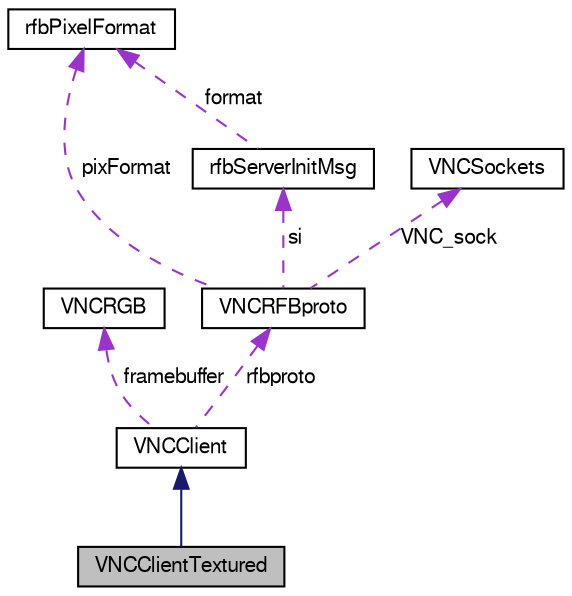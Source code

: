 digraph "VNCClientTextured"
{
 // LATEX_PDF_SIZE
  bgcolor="transparent";
  edge [fontname="FreeSans",fontsize="10",labelfontname="FreeSans",labelfontsize="10"];
  node [fontname="FreeSans",fontsize="10",shape=record];
  Node1 [label="VNCClientTextured",height=0.2,width=0.4,color="black", fillcolor="grey75", style="filled", fontcolor="black",tooltip="class VNCClientTextured inherits everything from VNCClient the framebuffer allocated is bigger than t..."];
  Node2 -> Node1 [dir="back",color="midnightblue",fontsize="10",style="solid",fontname="FreeSans"];
  Node2 [label="VNCClient",height=0.2,width=0.4,color="black",URL="$a02788.html",tooltip="class VNCClient object will be used in VReng:"];
  Node3 -> Node2 [dir="back",color="darkorchid3",fontsize="10",style="dashed",label=" framebuffer" ,fontname="FreeSans"];
  Node3 [label="VNCRGB",height=0.2,width=0.4,color="black",URL="$a02784.html",tooltip="class VNCRGB this is what our framebuffer is made of 24 bits per pixel 8bits for Red,..."];
  Node4 -> Node2 [dir="back",color="darkorchid3",fontsize="10",style="dashed",label=" rfbproto" ,fontname="FreeSans"];
  Node4 [label="VNCRFBproto",height=0.2,width=0.4,color="black",URL="$a02880.html",tooltip=" "];
  Node5 -> Node4 [dir="back",color="darkorchid3",fontsize="10",style="dashed",label=" si" ,fontname="FreeSans"];
  Node5 [label="rfbServerInitMsg",height=0.2,width=0.4,color="black",URL="$a02808.html",tooltip=" "];
  Node6 -> Node5 [dir="back",color="darkorchid3",fontsize="10",style="dashed",label=" format" ,fontname="FreeSans"];
  Node6 [label="rfbPixelFormat",height=0.2,width=0.4,color="black",URL="$a02800.html",tooltip=" "];
  Node7 -> Node4 [dir="back",color="darkorchid3",fontsize="10",style="dashed",label=" VNC_sock" ,fontname="FreeSans"];
  Node7 [label="VNCSockets",height=0.2,width=0.4,color="black",URL="$a02884.html",tooltip="VNCSocket class."];
  Node6 -> Node4 [dir="back",color="darkorchid3",fontsize="10",style="dashed",label=" pixFormat" ,fontname="FreeSans"];
}
